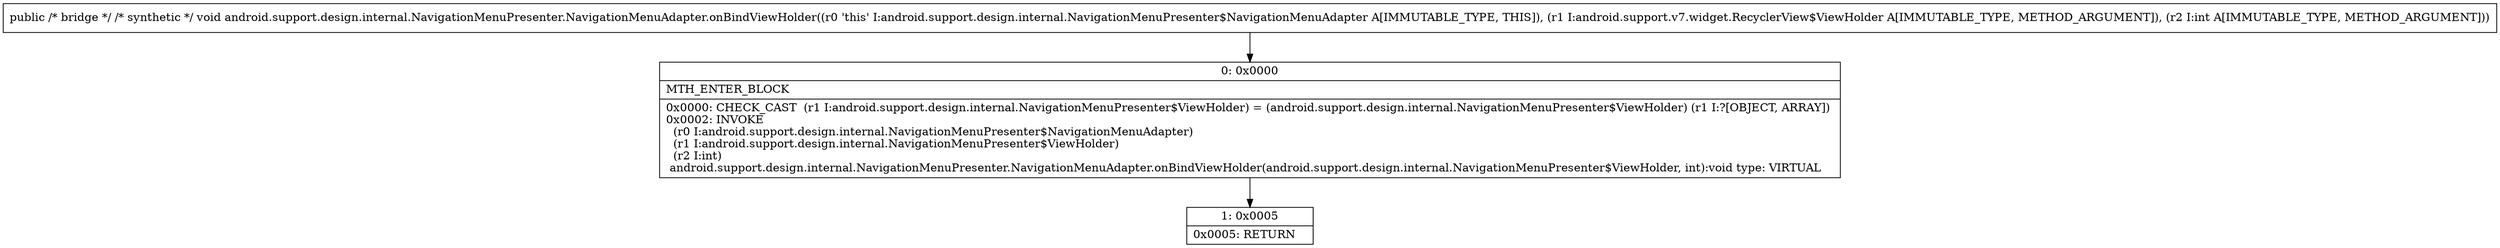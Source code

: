 digraph "CFG forandroid.support.design.internal.NavigationMenuPresenter.NavigationMenuAdapter.onBindViewHolder(Landroid\/support\/v7\/widget\/RecyclerView$ViewHolder;I)V" {
Node_0 [shape=record,label="{0\:\ 0x0000|MTH_ENTER_BLOCK\l|0x0000: CHECK_CAST  (r1 I:android.support.design.internal.NavigationMenuPresenter$ViewHolder) = (android.support.design.internal.NavigationMenuPresenter$ViewHolder) (r1 I:?[OBJECT, ARRAY]) \l0x0002: INVOKE  \l  (r0 I:android.support.design.internal.NavigationMenuPresenter$NavigationMenuAdapter)\l  (r1 I:android.support.design.internal.NavigationMenuPresenter$ViewHolder)\l  (r2 I:int)\l android.support.design.internal.NavigationMenuPresenter.NavigationMenuAdapter.onBindViewHolder(android.support.design.internal.NavigationMenuPresenter$ViewHolder, int):void type: VIRTUAL \l}"];
Node_1 [shape=record,label="{1\:\ 0x0005|0x0005: RETURN   \l}"];
MethodNode[shape=record,label="{public \/* bridge *\/ \/* synthetic *\/ void android.support.design.internal.NavigationMenuPresenter.NavigationMenuAdapter.onBindViewHolder((r0 'this' I:android.support.design.internal.NavigationMenuPresenter$NavigationMenuAdapter A[IMMUTABLE_TYPE, THIS]), (r1 I:android.support.v7.widget.RecyclerView$ViewHolder A[IMMUTABLE_TYPE, METHOD_ARGUMENT]), (r2 I:int A[IMMUTABLE_TYPE, METHOD_ARGUMENT])) }"];
MethodNode -> Node_0;
Node_0 -> Node_1;
}

